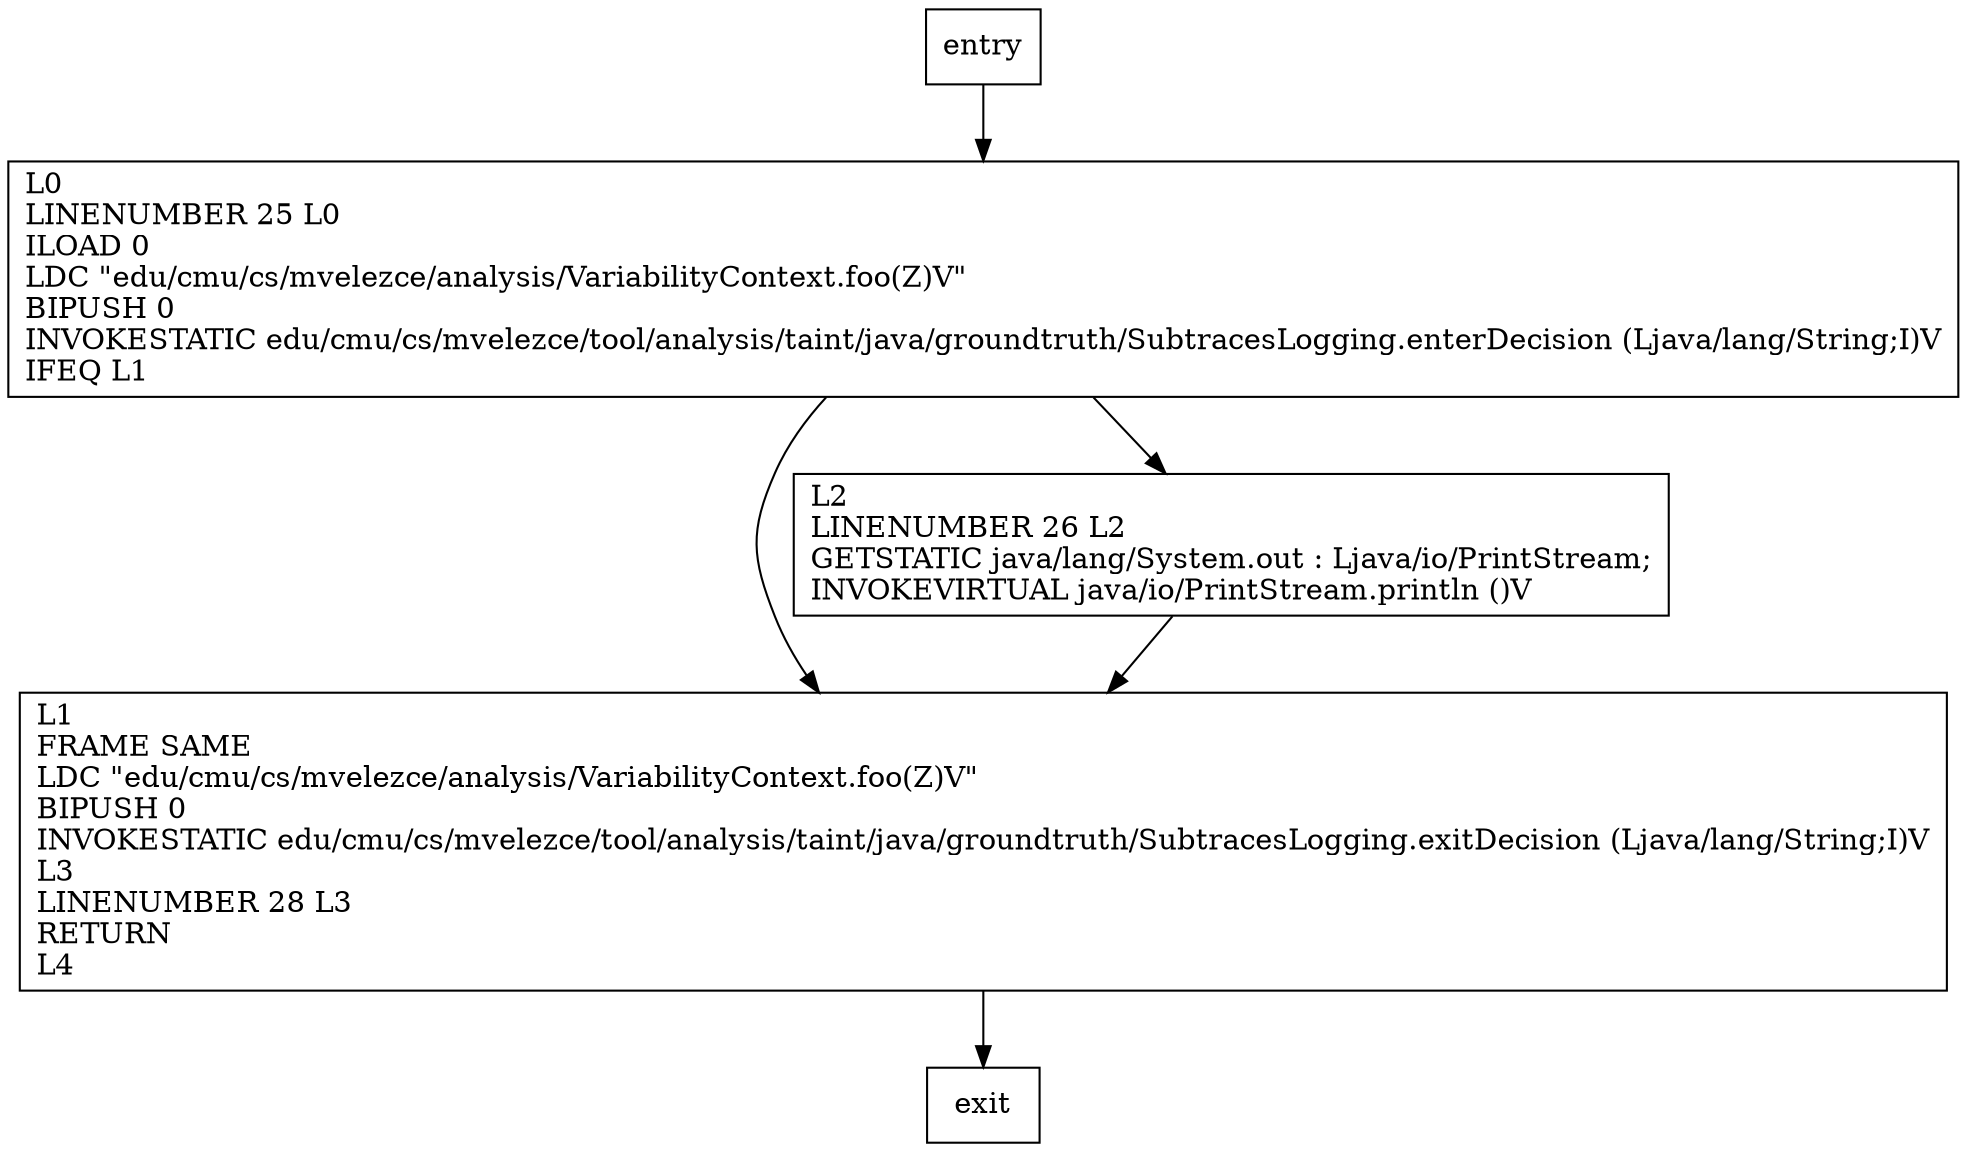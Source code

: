 digraph foo {
node [shape=record];
1988035525 [label="L1\lFRAME SAME\lLDC \"edu/cmu/cs/mvelezce/analysis/VariabilityContext.foo(Z)V\"\lBIPUSH 0\lINVOKESTATIC edu/cmu/cs/mvelezce/tool/analysis/taint/java/groundtruth/SubtracesLogging.exitDecision (Ljava/lang/String;I)V\lL3\lLINENUMBER 28 L3\lRETURN\lL4\l"];
243520838 [label="L0\lLINENUMBER 25 L0\lILOAD 0\lLDC \"edu/cmu/cs/mvelezce/analysis/VariabilityContext.foo(Z)V\"\lBIPUSH 0\lINVOKESTATIC edu/cmu/cs/mvelezce/tool/analysis/taint/java/groundtruth/SubtracesLogging.enterDecision (Ljava/lang/String;I)V\lIFEQ L1\l"];
121670664 [label="L2\lLINENUMBER 26 L2\lGETSTATIC java/lang/System.out : Ljava/io/PrintStream;\lINVOKEVIRTUAL java/io/PrintStream.println ()V\l"];
entry;
exit;
entry -> 243520838;
1988035525 -> exit;
243520838 -> 1988035525;
243520838 -> 121670664;
121670664 -> 1988035525;
}
